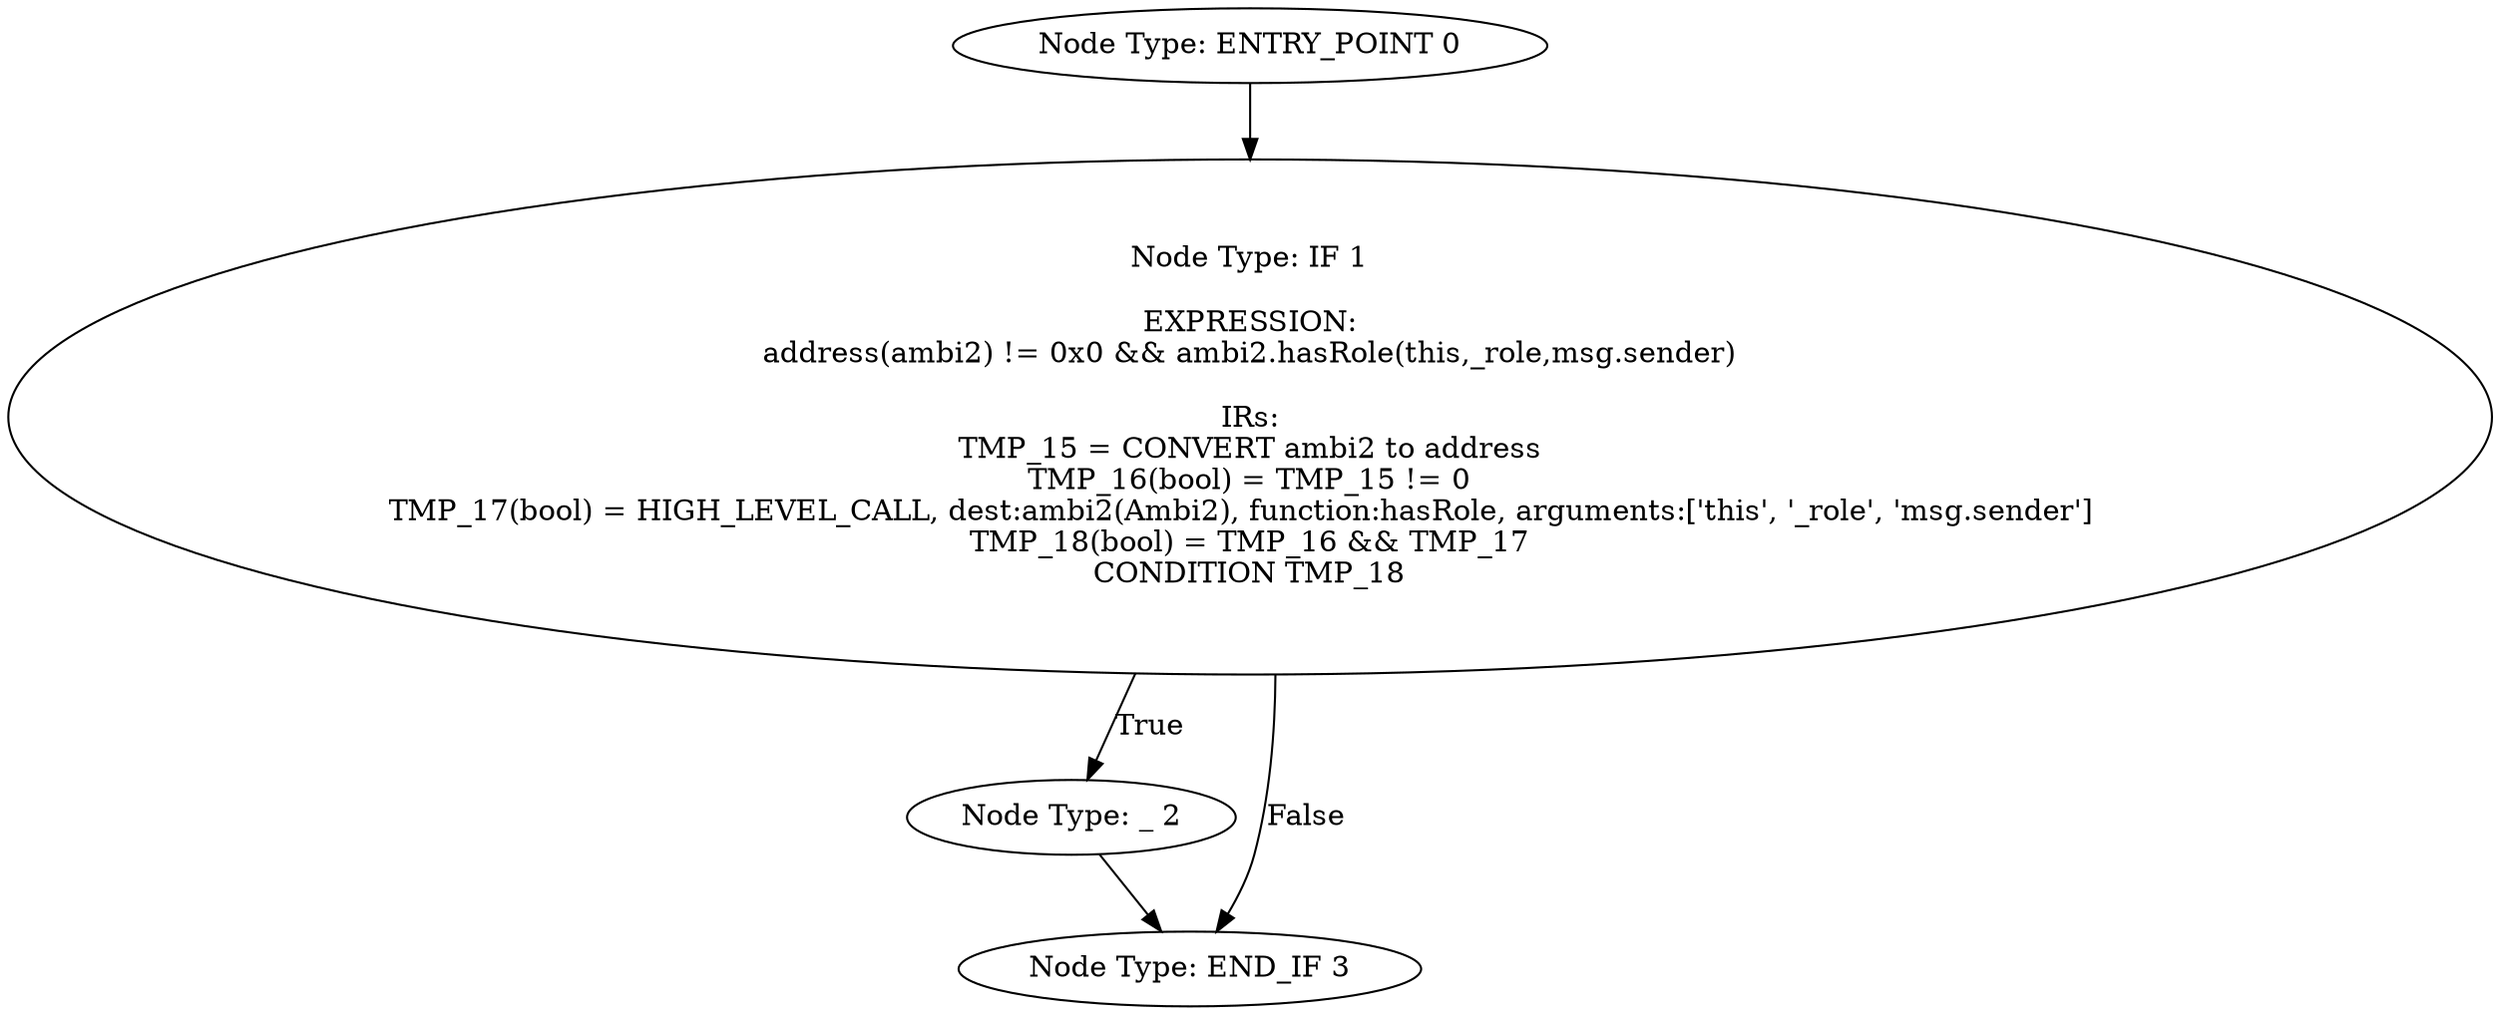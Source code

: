 digraph{
0[label="Node Type: ENTRY_POINT 0
"];
0->1;
1[label="Node Type: IF 1

EXPRESSION:
address(ambi2) != 0x0 && ambi2.hasRole(this,_role,msg.sender)

IRs:
TMP_15 = CONVERT ambi2 to address
TMP_16(bool) = TMP_15 != 0
TMP_17(bool) = HIGH_LEVEL_CALL, dest:ambi2(Ambi2), function:hasRole, arguments:['this', '_role', 'msg.sender']  
TMP_18(bool) = TMP_16 && TMP_17
CONDITION TMP_18"];
1->2[label="True"];
1->3[label="False"];
2[label="Node Type: _ 2
"];
2->3;
3[label="Node Type: END_IF 3
"];
}
